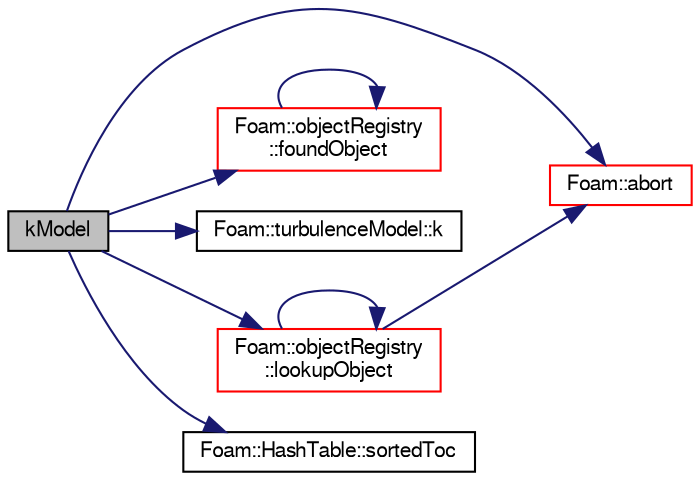 digraph "kModel"
{
  bgcolor="transparent";
  edge [fontname="FreeSans",fontsize="10",labelfontname="FreeSans",labelfontsize="10"];
  node [fontname="FreeSans",fontsize="10",shape=record];
  rankdir="LR";
  Node14 [label="kModel",height=0.2,width=0.4,color="black", fillcolor="grey75", style="filled", fontcolor="black"];
  Node14 -> Node15 [color="midnightblue",fontsize="10",style="solid",fontname="FreeSans"];
  Node15 [label="Foam::abort",height=0.2,width=0.4,color="red",URL="$a21124.html#a447107a607d03e417307c203fa5fb44b"];
  Node14 -> Node58 [color="midnightblue",fontsize="10",style="solid",fontname="FreeSans"];
  Node58 [label="Foam::objectRegistry\l::foundObject",height=0.2,width=0.4,color="red",URL="$a26326.html#afb1fd730975d12fa5bcd4252fbf2b92c",tooltip="Is the named Type found? "];
  Node58 -> Node58 [color="midnightblue",fontsize="10",style="solid",fontname="FreeSans"];
  Node14 -> Node69 [color="midnightblue",fontsize="10",style="solid",fontname="FreeSans"];
  Node69 [label="Foam::turbulenceModel::k",height=0.2,width=0.4,color="black",URL="$a31314.html#a513c40f9ed37e2baed10984c3c4c57a9",tooltip="Return the turbulence kinetic energy. "];
  Node14 -> Node70 [color="midnightblue",fontsize="10",style="solid",fontname="FreeSans"];
  Node70 [label="Foam::objectRegistry\l::lookupObject",height=0.2,width=0.4,color="red",URL="$a26326.html#a8b49296f8410366342c524250612c2aa",tooltip="Lookup and return the object of the given Type. "];
  Node70 -> Node15 [color="midnightblue",fontsize="10",style="solid",fontname="FreeSans"];
  Node70 -> Node70 [color="midnightblue",fontsize="10",style="solid",fontname="FreeSans"];
  Node14 -> Node71 [color="midnightblue",fontsize="10",style="solid",fontname="FreeSans"];
  Node71 [label="Foam::HashTable::sortedToc",height=0.2,width=0.4,color="black",URL="$a25702.html#a00e373a2c0d6161c4bcdc4453c1bb35e",tooltip="Return the table of contents as a sorted list. "];
}
